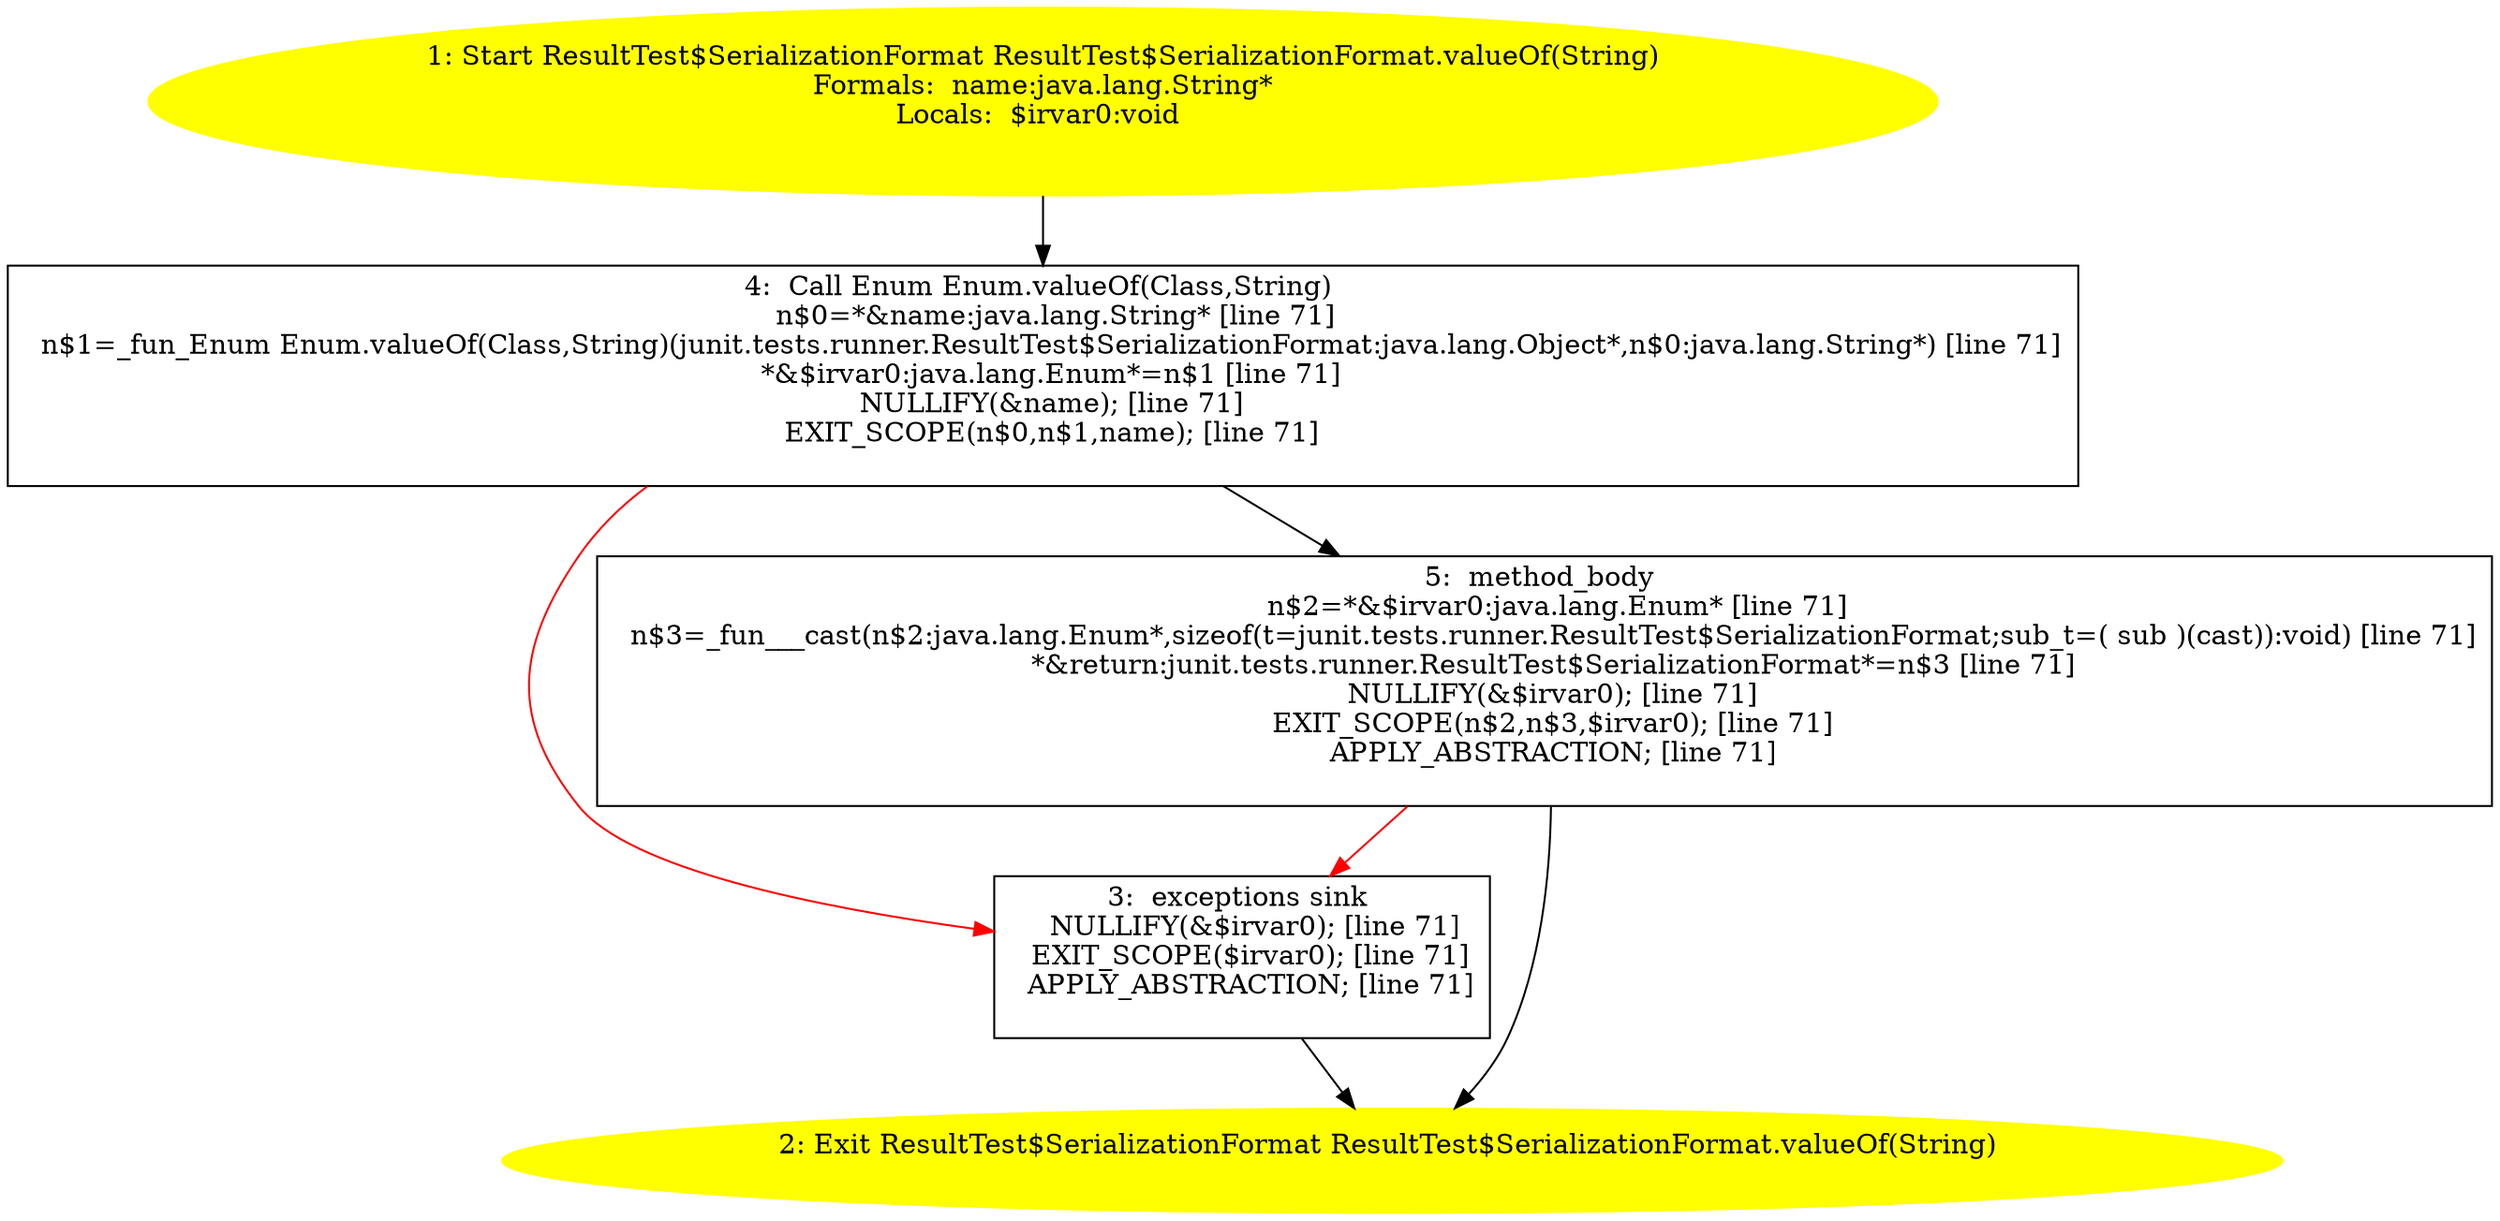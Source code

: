 /* @generated */
digraph cfg {
"junit.tests.runner.ResultTest$SerializationFormat.valueOf(java.lang.String):junit.tests.runner.Resul.c740d7c127b61e97a9bfe721665ee7e5_1" [label="1: Start ResultTest$SerializationFormat ResultTest$SerializationFormat.valueOf(String)\nFormals:  name:java.lang.String*\nLocals:  $irvar0:void \n  " color=yellow style=filled]
	

	 "junit.tests.runner.ResultTest$SerializationFormat.valueOf(java.lang.String):junit.tests.runner.Resul.c740d7c127b61e97a9bfe721665ee7e5_1" -> "junit.tests.runner.ResultTest$SerializationFormat.valueOf(java.lang.String):junit.tests.runner.Resul.c740d7c127b61e97a9bfe721665ee7e5_4" ;
"junit.tests.runner.ResultTest$SerializationFormat.valueOf(java.lang.String):junit.tests.runner.Resul.c740d7c127b61e97a9bfe721665ee7e5_2" [label="2: Exit ResultTest$SerializationFormat ResultTest$SerializationFormat.valueOf(String) \n  " color=yellow style=filled]
	

"junit.tests.runner.ResultTest$SerializationFormat.valueOf(java.lang.String):junit.tests.runner.Resul.c740d7c127b61e97a9bfe721665ee7e5_3" [label="3:  exceptions sink \n   NULLIFY(&$irvar0); [line 71]\n  EXIT_SCOPE($irvar0); [line 71]\n  APPLY_ABSTRACTION; [line 71]\n " shape="box"]
	

	 "junit.tests.runner.ResultTest$SerializationFormat.valueOf(java.lang.String):junit.tests.runner.Resul.c740d7c127b61e97a9bfe721665ee7e5_3" -> "junit.tests.runner.ResultTest$SerializationFormat.valueOf(java.lang.String):junit.tests.runner.Resul.c740d7c127b61e97a9bfe721665ee7e5_2" ;
"junit.tests.runner.ResultTest$SerializationFormat.valueOf(java.lang.String):junit.tests.runner.Resul.c740d7c127b61e97a9bfe721665ee7e5_4" [label="4:  Call Enum Enum.valueOf(Class,String) \n   n$0=*&name:java.lang.String* [line 71]\n  n$1=_fun_Enum Enum.valueOf(Class,String)(junit.tests.runner.ResultTest$SerializationFormat:java.lang.Object*,n$0:java.lang.String*) [line 71]\n  *&$irvar0:java.lang.Enum*=n$1 [line 71]\n  NULLIFY(&name); [line 71]\n  EXIT_SCOPE(n$0,n$1,name); [line 71]\n " shape="box"]
	

	 "junit.tests.runner.ResultTest$SerializationFormat.valueOf(java.lang.String):junit.tests.runner.Resul.c740d7c127b61e97a9bfe721665ee7e5_4" -> "junit.tests.runner.ResultTest$SerializationFormat.valueOf(java.lang.String):junit.tests.runner.Resul.c740d7c127b61e97a9bfe721665ee7e5_5" ;
	 "junit.tests.runner.ResultTest$SerializationFormat.valueOf(java.lang.String):junit.tests.runner.Resul.c740d7c127b61e97a9bfe721665ee7e5_4" -> "junit.tests.runner.ResultTest$SerializationFormat.valueOf(java.lang.String):junit.tests.runner.Resul.c740d7c127b61e97a9bfe721665ee7e5_3" [color="red" ];
"junit.tests.runner.ResultTest$SerializationFormat.valueOf(java.lang.String):junit.tests.runner.Resul.c740d7c127b61e97a9bfe721665ee7e5_5" [label="5:  method_body \n   n$2=*&$irvar0:java.lang.Enum* [line 71]\n  n$3=_fun___cast(n$2:java.lang.Enum*,sizeof(t=junit.tests.runner.ResultTest$SerializationFormat;sub_t=( sub )(cast)):void) [line 71]\n  *&return:junit.tests.runner.ResultTest$SerializationFormat*=n$3 [line 71]\n  NULLIFY(&$irvar0); [line 71]\n  EXIT_SCOPE(n$2,n$3,$irvar0); [line 71]\n  APPLY_ABSTRACTION; [line 71]\n " shape="box"]
	

	 "junit.tests.runner.ResultTest$SerializationFormat.valueOf(java.lang.String):junit.tests.runner.Resul.c740d7c127b61e97a9bfe721665ee7e5_5" -> "junit.tests.runner.ResultTest$SerializationFormat.valueOf(java.lang.String):junit.tests.runner.Resul.c740d7c127b61e97a9bfe721665ee7e5_2" ;
	 "junit.tests.runner.ResultTest$SerializationFormat.valueOf(java.lang.String):junit.tests.runner.Resul.c740d7c127b61e97a9bfe721665ee7e5_5" -> "junit.tests.runner.ResultTest$SerializationFormat.valueOf(java.lang.String):junit.tests.runner.Resul.c740d7c127b61e97a9bfe721665ee7e5_3" [color="red" ];
}
